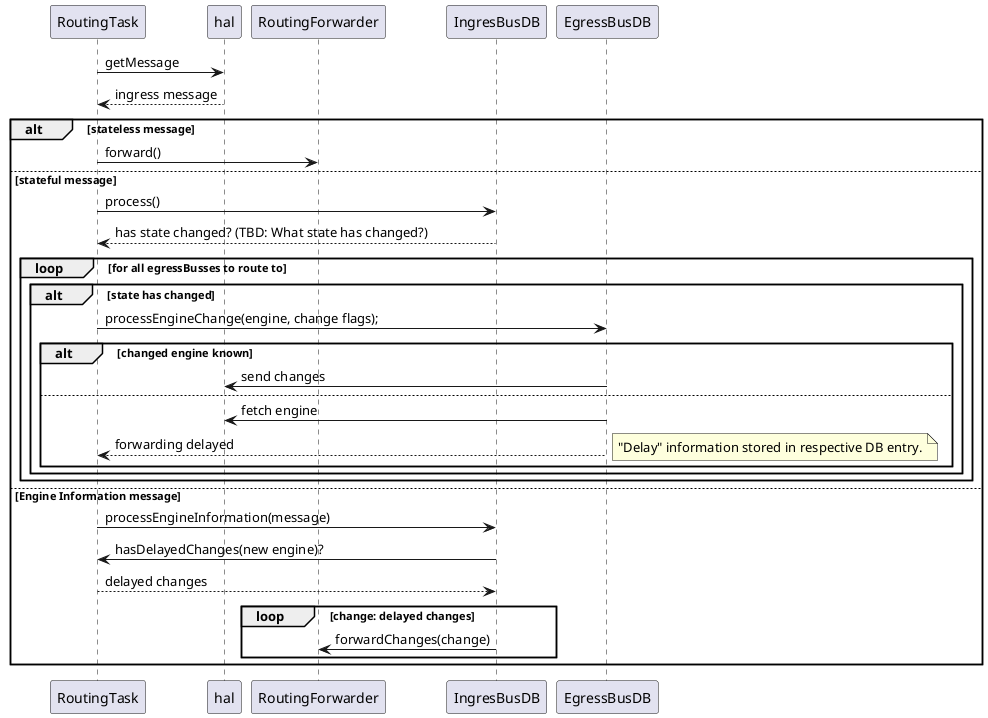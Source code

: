 @startuml

RoutingTask -> hal: getMessage
hal --> RoutingTask: ingress message

alt stateless message
  RoutingTask -> RoutingForwarder: forward()
else stateful message
  RoutingTask -> IngresBusDB: process()
  IngresBusDB --> RoutingTask: has state changed? (TBD: What state has changed?)
  loop for all egressBusses to route to
    alt state has changed
      RoutingTask -> EgressBusDB: processEngineChange(engine, change flags);
      alt changed engine known
        EgressBusDB -> hal: send changes
      else
        EgressBusDB -> hal: fetch engine
        EgressBusDB --> RoutingTask: forwarding delayed
        note right
          "Delay" information stored in respective DB entry.
        end note
      end

    end
  end

else Engine Information message
  RoutingTask -> IngresBusDB: processEngineInformation(message)
  IngresBusDB -> RoutingTask: hasDelayedChanges(new engine)?
  RoutingTask --> IngresBusDB: delayed changes
  loop change: delayed changes
    IngresBusDB -> RoutingForwarder: forwardChanges(change)
  end
end



@enduml